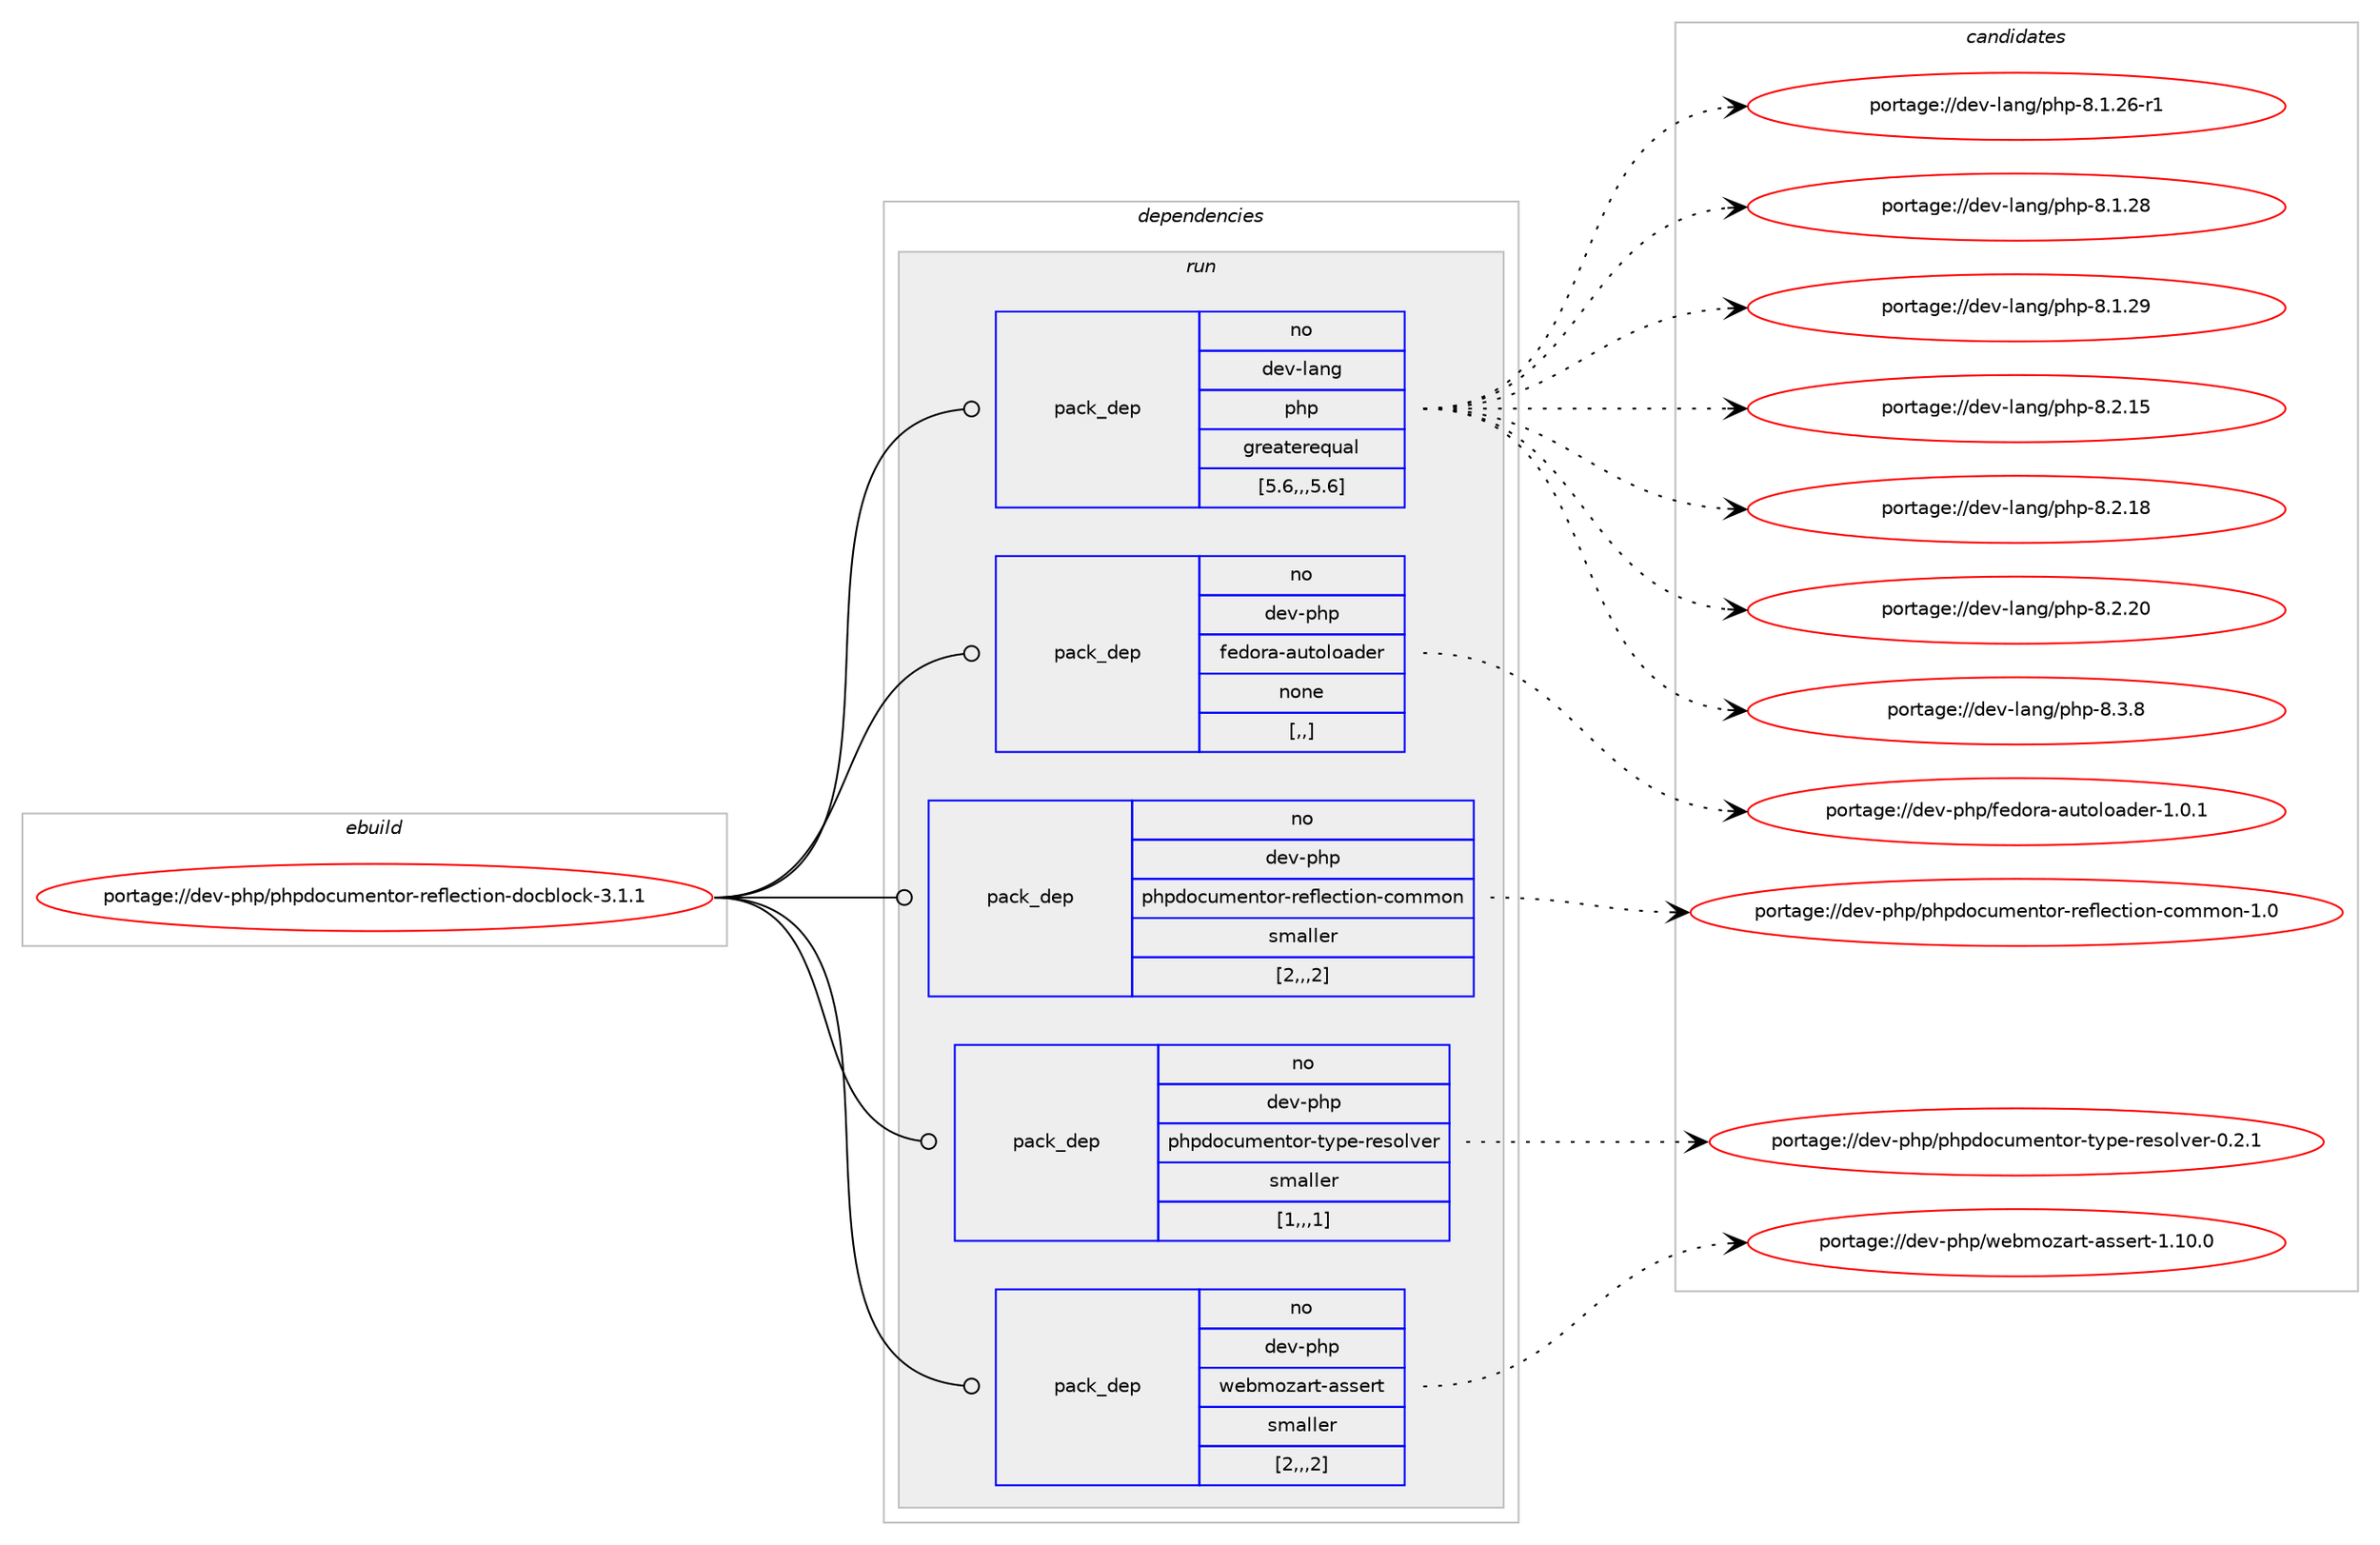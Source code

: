 digraph prolog {

# *************
# Graph options
# *************

newrank=true;
concentrate=true;
compound=true;
graph [rankdir=LR,fontname=Helvetica,fontsize=10,ranksep=1.5];#, ranksep=2.5, nodesep=0.2];
edge  [arrowhead=vee];
node  [fontname=Helvetica,fontsize=10];

# **********
# The ebuild
# **********

subgraph cluster_leftcol {
color=gray;
rank=same;
label=<<i>ebuild</i>>;
id [label="portage://dev-php/phpdocumentor-reflection-docblock-3.1.1", color=red, width=4, href="../dev-php/phpdocumentor-reflection-docblock-3.1.1.svg"];
}

# ****************
# The dependencies
# ****************

subgraph cluster_midcol {
color=gray;
label=<<i>dependencies</i>>;
subgraph cluster_compile {
fillcolor="#eeeeee";
style=filled;
label=<<i>compile</i>>;
}
subgraph cluster_compileandrun {
fillcolor="#eeeeee";
style=filled;
label=<<i>compile and run</i>>;
}
subgraph cluster_run {
fillcolor="#eeeeee";
style=filled;
label=<<i>run</i>>;
subgraph pack106598 {
dependency137333 [label=<<TABLE BORDER="0" CELLBORDER="1" CELLSPACING="0" CELLPADDING="4" WIDTH="220"><TR><TD ROWSPAN="6" CELLPADDING="30">pack_dep</TD></TR><TR><TD WIDTH="110">no</TD></TR><TR><TD>dev-lang</TD></TR><TR><TD>php</TD></TR><TR><TD>greaterequal</TD></TR><TR><TD>[5.6,,,5.6]</TD></TR></TABLE>>, shape=none, color=blue];
}
id:e -> dependency137333:w [weight=20,style="solid",arrowhead="odot"];
subgraph pack106599 {
dependency137334 [label=<<TABLE BORDER="0" CELLBORDER="1" CELLSPACING="0" CELLPADDING="4" WIDTH="220"><TR><TD ROWSPAN="6" CELLPADDING="30">pack_dep</TD></TR><TR><TD WIDTH="110">no</TD></TR><TR><TD>dev-php</TD></TR><TR><TD>fedora-autoloader</TD></TR><TR><TD>none</TD></TR><TR><TD>[,,]</TD></TR></TABLE>>, shape=none, color=blue];
}
id:e -> dependency137334:w [weight=20,style="solid",arrowhead="odot"];
subgraph pack106600 {
dependency137335 [label=<<TABLE BORDER="0" CELLBORDER="1" CELLSPACING="0" CELLPADDING="4" WIDTH="220"><TR><TD ROWSPAN="6" CELLPADDING="30">pack_dep</TD></TR><TR><TD WIDTH="110">no</TD></TR><TR><TD>dev-php</TD></TR><TR><TD>phpdocumentor-reflection-common</TD></TR><TR><TD>smaller</TD></TR><TR><TD>[2,,,2]</TD></TR></TABLE>>, shape=none, color=blue];
}
id:e -> dependency137335:w [weight=20,style="solid",arrowhead="odot"];
subgraph pack106601 {
dependency137336 [label=<<TABLE BORDER="0" CELLBORDER="1" CELLSPACING="0" CELLPADDING="4" WIDTH="220"><TR><TD ROWSPAN="6" CELLPADDING="30">pack_dep</TD></TR><TR><TD WIDTH="110">no</TD></TR><TR><TD>dev-php</TD></TR><TR><TD>phpdocumentor-type-resolver</TD></TR><TR><TD>smaller</TD></TR><TR><TD>[1,,,1]</TD></TR></TABLE>>, shape=none, color=blue];
}
id:e -> dependency137336:w [weight=20,style="solid",arrowhead="odot"];
subgraph pack106602 {
dependency137337 [label=<<TABLE BORDER="0" CELLBORDER="1" CELLSPACING="0" CELLPADDING="4" WIDTH="220"><TR><TD ROWSPAN="6" CELLPADDING="30">pack_dep</TD></TR><TR><TD WIDTH="110">no</TD></TR><TR><TD>dev-php</TD></TR><TR><TD>webmozart-assert</TD></TR><TR><TD>smaller</TD></TR><TR><TD>[2,,,2]</TD></TR></TABLE>>, shape=none, color=blue];
}
id:e -> dependency137337:w [weight=20,style="solid",arrowhead="odot"];
}
}

# **************
# The candidates
# **************

subgraph cluster_choices {
rank=same;
color=gray;
label=<<i>candidates</i>>;

subgraph choice106598 {
color=black;
nodesep=1;
choice100101118451089711010347112104112455646494650544511449 [label="portage://dev-lang/php-8.1.26-r1", color=red, width=4,href="../dev-lang/php-8.1.26-r1.svg"];
choice10010111845108971101034711210411245564649465056 [label="portage://dev-lang/php-8.1.28", color=red, width=4,href="../dev-lang/php-8.1.28.svg"];
choice10010111845108971101034711210411245564649465057 [label="portage://dev-lang/php-8.1.29", color=red, width=4,href="../dev-lang/php-8.1.29.svg"];
choice10010111845108971101034711210411245564650464953 [label="portage://dev-lang/php-8.2.15", color=red, width=4,href="../dev-lang/php-8.2.15.svg"];
choice10010111845108971101034711210411245564650464956 [label="portage://dev-lang/php-8.2.18", color=red, width=4,href="../dev-lang/php-8.2.18.svg"];
choice10010111845108971101034711210411245564650465048 [label="portage://dev-lang/php-8.2.20", color=red, width=4,href="../dev-lang/php-8.2.20.svg"];
choice100101118451089711010347112104112455646514656 [label="portage://dev-lang/php-8.3.8", color=red, width=4,href="../dev-lang/php-8.3.8.svg"];
dependency137333:e -> choice100101118451089711010347112104112455646494650544511449:w [style=dotted,weight="100"];
dependency137333:e -> choice10010111845108971101034711210411245564649465056:w [style=dotted,weight="100"];
dependency137333:e -> choice10010111845108971101034711210411245564649465057:w [style=dotted,weight="100"];
dependency137333:e -> choice10010111845108971101034711210411245564650464953:w [style=dotted,weight="100"];
dependency137333:e -> choice10010111845108971101034711210411245564650464956:w [style=dotted,weight="100"];
dependency137333:e -> choice10010111845108971101034711210411245564650465048:w [style=dotted,weight="100"];
dependency137333:e -> choice100101118451089711010347112104112455646514656:w [style=dotted,weight="100"];
}
subgraph choice106599 {
color=black;
nodesep=1;
choice100101118451121041124710210110011111497459711711611110811197100101114454946484649 [label="portage://dev-php/fedora-autoloader-1.0.1", color=red, width=4,href="../dev-php/fedora-autoloader-1.0.1.svg"];
dependency137334:e -> choice100101118451121041124710210110011111497459711711611110811197100101114454946484649:w [style=dotted,weight="100"];
}
subgraph choice106600 {
color=black;
nodesep=1;
choice1001011184511210411247112104112100111991171091011101161111144511410110210810199116105111110459911110910911111045494648 [label="portage://dev-php/phpdocumentor-reflection-common-1.0", color=red, width=4,href="../dev-php/phpdocumentor-reflection-common-1.0.svg"];
dependency137335:e -> choice1001011184511210411247112104112100111991171091011101161111144511410110210810199116105111110459911110910911111045494648:w [style=dotted,weight="100"];
}
subgraph choice106601 {
color=black;
nodesep=1;
choice1001011184511210411247112104112100111991171091011101161111144511612111210145114101115111108118101114454846504649 [label="portage://dev-php/phpdocumentor-type-resolver-0.2.1", color=red, width=4,href="../dev-php/phpdocumentor-type-resolver-0.2.1.svg"];
dependency137336:e -> choice1001011184511210411247112104112100111991171091011101161111144511612111210145114101115111108118101114454846504649:w [style=dotted,weight="100"];
}
subgraph choice106602 {
color=black;
nodesep=1;
choice10010111845112104112471191019810911112297114116459711511510111411645494649484648 [label="portage://dev-php/webmozart-assert-1.10.0", color=red, width=4,href="../dev-php/webmozart-assert-1.10.0.svg"];
dependency137337:e -> choice10010111845112104112471191019810911112297114116459711511510111411645494649484648:w [style=dotted,weight="100"];
}
}

}
